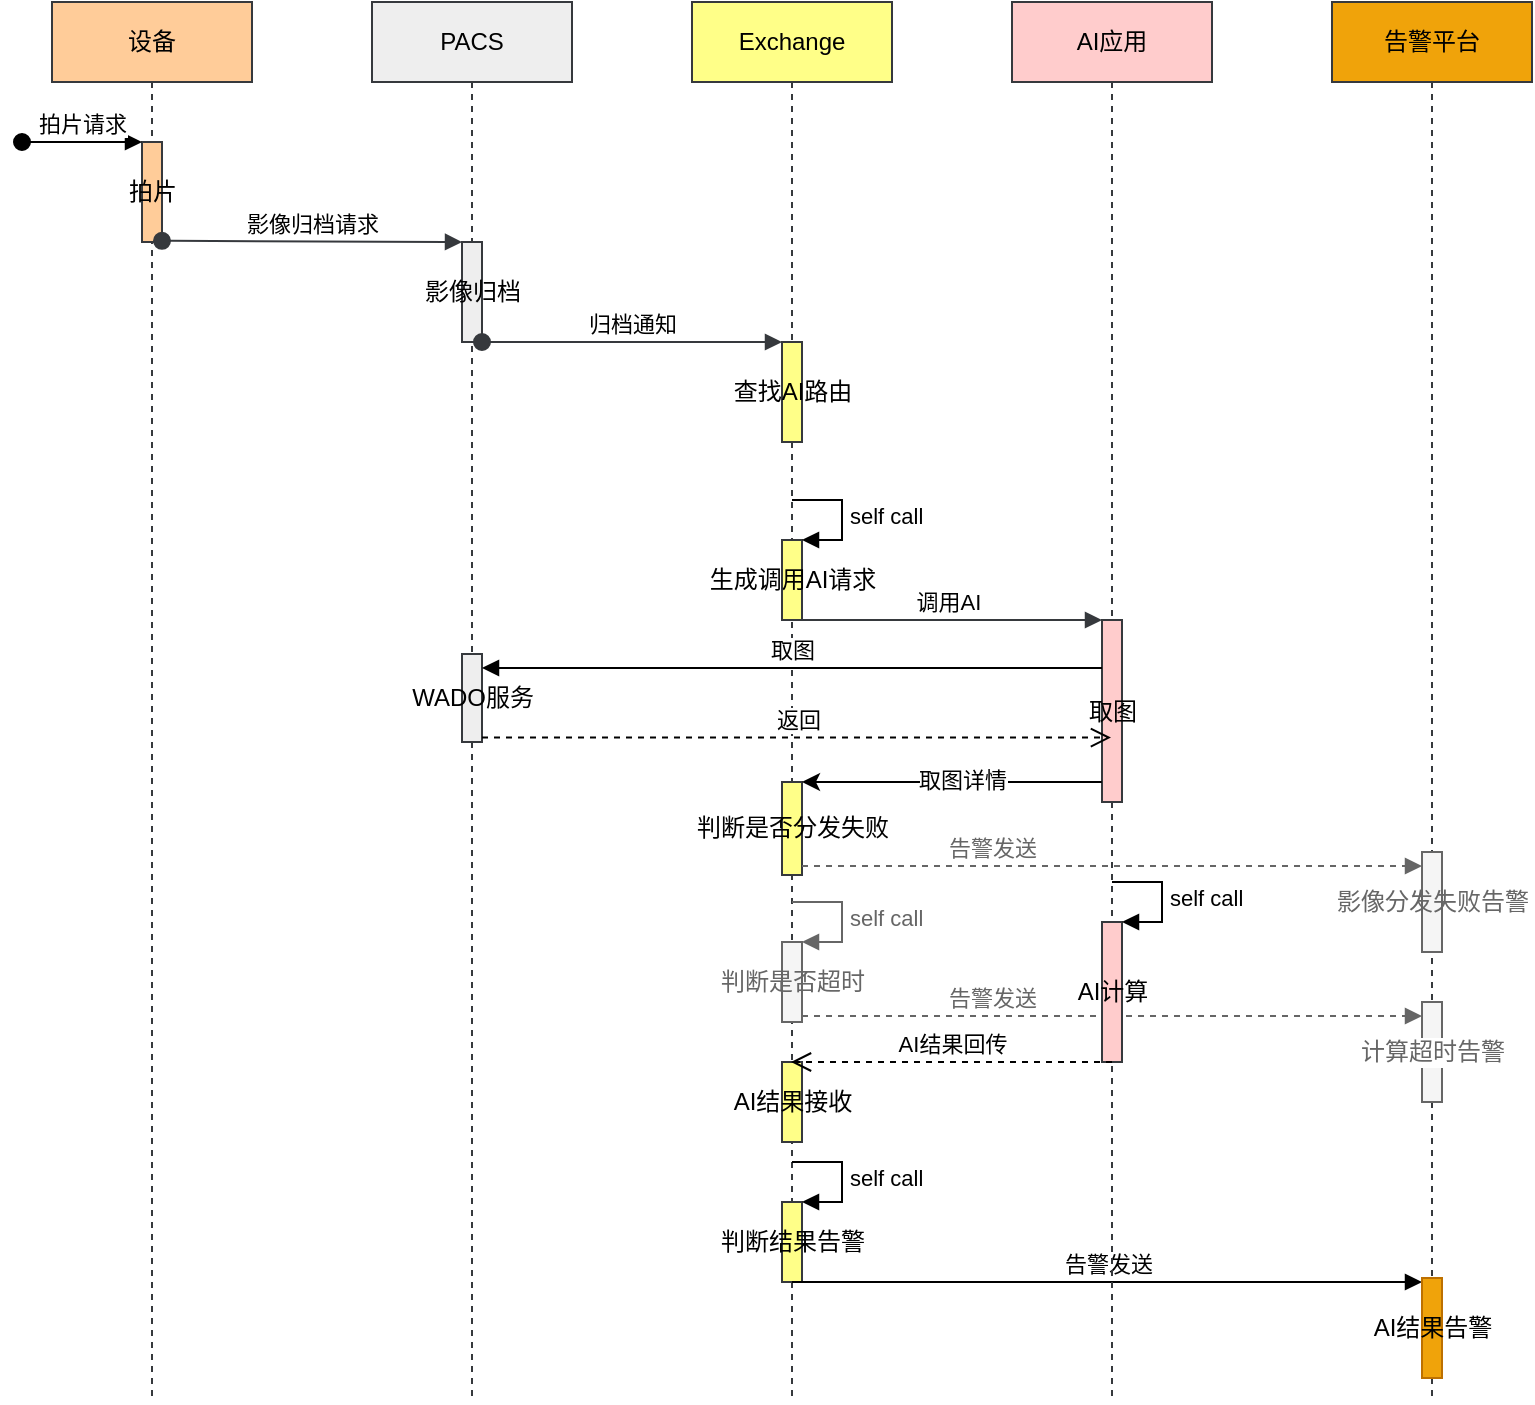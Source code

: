 <mxfile version="13.9.9" type="device"><diagram id="gKnSxPHUXZdjFv9dEIRJ" name="Page-1"><mxGraphModel dx="588" dy="341" grid="1" gridSize="10" guides="1" tooltips="1" connect="1" arrows="1" fold="1" page="1" pageScale="1" pageWidth="1169" pageHeight="827" math="0" shadow="0"><root><mxCell id="0"/><mxCell id="1" parent="0"/><mxCell id="fTsOIDBZWbof6adspIxP-32" value="告警发送" style="html=1;verticalAlign=bottom;endArrow=block;fontColor=#666666;entryX=0;entryY=0.16;entryDx=0;entryDy=0;entryPerimeter=0;fillColor=#f5f5f5;strokeColor=#666666;dashed=1;" parent="1" edge="1"><mxGeometry x="-0.387" width="80" relative="1" as="geometry"><mxPoint x="455" y="547" as="sourcePoint"/><mxPoint x="765" y="547" as="targetPoint"/><mxPoint as="offset"/></mxGeometry></mxCell><mxCell id="aBzcKglwRIKpx2y4zCKN-1" value="设备" style="shape=umlLifeline;perimeter=lifelinePerimeter;whiteSpace=wrap;html=1;container=1;collapsible=0;recursiveResize=0;outlineConnect=0;fillColor=#ffcc99;strokeColor=#36393d;" parent="1" vertex="1"><mxGeometry x="80" y="40" width="100" height="700" as="geometry"/></mxCell><mxCell id="aBzcKglwRIKpx2y4zCKN-8" value="拍片" style="html=1;points=[];perimeter=orthogonalPerimeter;fillColor=#ffcc99;strokeColor=#36393d;" parent="aBzcKglwRIKpx2y4zCKN-1" vertex="1"><mxGeometry x="45" y="70" width="10" height="50" as="geometry"/></mxCell><mxCell id="aBzcKglwRIKpx2y4zCKN-9" value="拍片请求" style="html=1;verticalAlign=bottom;startArrow=oval;endArrow=block;startSize=8;rounded=0;" parent="aBzcKglwRIKpx2y4zCKN-1" target="aBzcKglwRIKpx2y4zCKN-8" edge="1"><mxGeometry relative="1" as="geometry"><mxPoint x="-15" y="70" as="sourcePoint"/></mxGeometry></mxCell><mxCell id="aBzcKglwRIKpx2y4zCKN-3" value="PACS" style="shape=umlLifeline;perimeter=lifelinePerimeter;whiteSpace=wrap;html=1;container=1;collapsible=0;recursiveResize=0;outlineConnect=0;fillColor=#eeeeee;strokeColor=#36393d;" parent="1" vertex="1"><mxGeometry x="240" y="40" width="100" height="700" as="geometry"/></mxCell><mxCell id="aBzcKglwRIKpx2y4zCKN-10" value="影像归档" style="html=1;points=[];perimeter=orthogonalPerimeter;fillColor=#eeeeee;strokeColor=#36393d;" parent="aBzcKglwRIKpx2y4zCKN-3" vertex="1"><mxGeometry x="45" y="120" width="10" height="50" as="geometry"/></mxCell><mxCell id="aBzcKglwRIKpx2y4zCKN-21" value="WADO服务" style="html=1;points=[];perimeter=orthogonalPerimeter;fillColor=#eeeeee;strokeColor=#36393d;" parent="aBzcKglwRIKpx2y4zCKN-3" vertex="1"><mxGeometry x="45" y="326" width="10" height="44" as="geometry"/></mxCell><mxCell id="aBzcKglwRIKpx2y4zCKN-4" value="Exchange" style="shape=umlLifeline;perimeter=lifelinePerimeter;whiteSpace=wrap;html=1;container=1;collapsible=0;recursiveResize=0;outlineConnect=0;fillColor=#ffff88;strokeColor=#36393d;" parent="1" vertex="1"><mxGeometry x="400" y="40" width="100" height="700" as="geometry"/></mxCell><mxCell id="aBzcKglwRIKpx2y4zCKN-12" value="查找AI路由" style="html=1;points=[];perimeter=orthogonalPerimeter;fillColor=#ffff88;strokeColor=#36393d;" parent="aBzcKglwRIKpx2y4zCKN-4" vertex="1"><mxGeometry x="45" y="170" width="10" height="50" as="geometry"/></mxCell><mxCell id="aBzcKglwRIKpx2y4zCKN-36" value="生成调用AI请求" style="html=1;points=[];perimeter=orthogonalPerimeter;fillColor=#ffff88;strokeColor=#36393d;" parent="aBzcKglwRIKpx2y4zCKN-4" vertex="1"><mxGeometry x="45" y="269" width="10" height="40" as="geometry"/></mxCell><mxCell id="aBzcKglwRIKpx2y4zCKN-37" value="self call" style="edgeStyle=orthogonalEdgeStyle;html=1;align=left;spacingLeft=2;endArrow=block;rounded=0;entryX=1;entryY=0;" parent="aBzcKglwRIKpx2y4zCKN-4" target="aBzcKglwRIKpx2y4zCKN-36" edge="1"><mxGeometry relative="1" as="geometry"><mxPoint x="50" y="249" as="sourcePoint"/><Array as="points"><mxPoint x="75" y="249"/></Array></mxGeometry></mxCell><mxCell id="aBzcKglwRIKpx2y4zCKN-43" value="AI结果接收" style="html=1;points=[];perimeter=orthogonalPerimeter;fillColor=#ffff88;strokeColor=#36393d;" parent="aBzcKglwRIKpx2y4zCKN-4" vertex="1"><mxGeometry x="45" y="530" width="10" height="40" as="geometry"/></mxCell><mxCell id="fTsOIDBZWbof6adspIxP-12" value="判断结果告警" style="html=1;points=[];perimeter=orthogonalPerimeter;fillColor=#ffff88;strokeColor=#36393d;" parent="aBzcKglwRIKpx2y4zCKN-4" vertex="1"><mxGeometry x="45" y="600" width="10" height="40" as="geometry"/></mxCell><mxCell id="fTsOIDBZWbof6adspIxP-13" value="self call" style="edgeStyle=orthogonalEdgeStyle;html=1;align=left;spacingLeft=2;endArrow=block;rounded=0;entryX=1;entryY=0;" parent="aBzcKglwRIKpx2y4zCKN-4" target="fTsOIDBZWbof6adspIxP-12" edge="1"><mxGeometry relative="1" as="geometry"><mxPoint x="50" y="580" as="sourcePoint"/><Array as="points"><mxPoint x="75" y="580"/></Array></mxGeometry></mxCell><mxCell id="fTsOIDBZWbof6adspIxP-16" value="告警发送" style="html=1;verticalAlign=bottom;endArrow=block;entryX=0;entryY=0.04;entryDx=0;entryDy=0;entryPerimeter=0;" parent="aBzcKglwRIKpx2y4zCKN-4" target="fTsOIDBZWbof6adspIxP-17" edge="1"><mxGeometry width="80" relative="1" as="geometry"><mxPoint x="50" y="640" as="sourcePoint"/><mxPoint x="130" y="640" as="targetPoint"/></mxGeometry></mxCell><mxCell id="fTsOIDBZWbof6adspIxP-22" value="&lt;font color=&quot;#000000&quot;&gt;判断是否分发失败&lt;/font&gt;" style="html=1;points=[];perimeter=orthogonalPerimeter;fontColor=#666666;strokeColor=#36393D;fillColor=#FFFF88;" parent="aBzcKglwRIKpx2y4zCKN-4" vertex="1"><mxGeometry x="45" y="390" width="10" height="46.5" as="geometry"/></mxCell><mxCell id="fTsOIDBZWbof6adspIxP-29" value="判断是否超时" style="html=1;points=[];perimeter=orthogonalPerimeter;fillColor=#f5f5f5;strokeColor=#666666;fontColor=#666666;" parent="aBzcKglwRIKpx2y4zCKN-4" vertex="1"><mxGeometry x="45" y="470" width="10" height="40" as="geometry"/></mxCell><mxCell id="fTsOIDBZWbof6adspIxP-30" value="self call" style="edgeStyle=orthogonalEdgeStyle;html=1;align=left;spacingLeft=2;endArrow=block;rounded=0;entryX=1;entryY=0;fontColor=#666666;fillColor=#f5f5f5;strokeColor=#666666;" parent="aBzcKglwRIKpx2y4zCKN-4" target="fTsOIDBZWbof6adspIxP-29" edge="1"><mxGeometry relative="1" as="geometry"><mxPoint x="50" y="450" as="sourcePoint"/><Array as="points"><mxPoint x="75" y="450"/></Array></mxGeometry></mxCell><mxCell id="fTsOIDBZWbof6adspIxP-24" value="告警发送" style="html=1;verticalAlign=bottom;endArrow=block;fontColor=#666666;entryX=0;entryY=0.16;entryDx=0;entryDy=0;entryPerimeter=0;fillColor=#f5f5f5;strokeColor=#666666;dashed=1;" parent="aBzcKglwRIKpx2y4zCKN-4" edge="1"><mxGeometry x="-0.387" width="80" relative="1" as="geometry"><mxPoint x="55" y="432" as="sourcePoint"/><mxPoint x="365" y="432" as="targetPoint"/><mxPoint as="offset"/></mxGeometry></mxCell><mxCell id="aBzcKglwRIKpx2y4zCKN-5" value="AI应用" style="shape=umlLifeline;perimeter=lifelinePerimeter;whiteSpace=wrap;html=1;container=1;collapsible=0;recursiveResize=0;outlineConnect=0;fillColor=#ffcccc;strokeColor=#36393d;" parent="1" vertex="1"><mxGeometry x="560" y="40" width="100" height="700" as="geometry"/></mxCell><mxCell id="aBzcKglwRIKpx2y4zCKN-38" value="AI计算" style="html=1;points=[];perimeter=orthogonalPerimeter;fillColor=#ffcccc;strokeColor=#36393d;" parent="aBzcKglwRIKpx2y4zCKN-5" vertex="1"><mxGeometry x="45" y="460" width="10" height="70" as="geometry"/></mxCell><mxCell id="aBzcKglwRIKpx2y4zCKN-39" value="self call" style="edgeStyle=orthogonalEdgeStyle;html=1;align=left;spacingLeft=2;endArrow=block;rounded=0;entryX=1;entryY=0;" parent="aBzcKglwRIKpx2y4zCKN-5" target="aBzcKglwRIKpx2y4zCKN-38" edge="1"><mxGeometry relative="1" as="geometry"><mxPoint x="50" y="440" as="sourcePoint"/><Array as="points"><mxPoint x="75" y="440"/></Array></mxGeometry></mxCell><mxCell id="aBzcKglwRIKpx2y4zCKN-18" value="取图" style="html=1;points=[];perimeter=orthogonalPerimeter;fillColor=#ffcccc;strokeColor=#36393d;" parent="aBzcKglwRIKpx2y4zCKN-5" vertex="1"><mxGeometry x="45" y="309" width="10" height="91" as="geometry"/></mxCell><mxCell id="aBzcKglwRIKpx2y4zCKN-11" value="影像归档请求" style="html=1;verticalAlign=bottom;startArrow=oval;endArrow=block;startSize=8;rounded=0;exitX=1;exitY=0.988;exitDx=0;exitDy=0;exitPerimeter=0;fillColor=#ffcc99;strokeColor=#36393d;" parent="1" source="aBzcKglwRIKpx2y4zCKN-8" target="aBzcKglwRIKpx2y4zCKN-10" edge="1"><mxGeometry relative="1" as="geometry"><mxPoint x="225" y="190" as="sourcePoint"/></mxGeometry></mxCell><mxCell id="aBzcKglwRIKpx2y4zCKN-13" value="归档通知" style="html=1;verticalAlign=bottom;startArrow=oval;endArrow=block;startSize=8;rounded=0;exitX=1;exitY=1;exitDx=0;exitDy=0;exitPerimeter=0;fillColor=#eeeeee;strokeColor=#36393d;" parent="1" source="aBzcKglwRIKpx2y4zCKN-10" target="aBzcKglwRIKpx2y4zCKN-12" edge="1"><mxGeometry relative="1" as="geometry"><mxPoint x="385" y="269" as="sourcePoint"/></mxGeometry></mxCell><mxCell id="aBzcKglwRIKpx2y4zCKN-19" value="调用AI" style="html=1;verticalAlign=bottom;endArrow=block;entryX=0;entryY=0;rounded=0;fillColor=#ffff88;strokeColor=#36393d;" parent="1" source="aBzcKglwRIKpx2y4zCKN-4" target="aBzcKglwRIKpx2y4zCKN-18" edge="1"><mxGeometry relative="1" as="geometry"><mxPoint x="535" y="349" as="sourcePoint"/></mxGeometry></mxCell><mxCell id="aBzcKglwRIKpx2y4zCKN-22" value="取图" style="html=1;verticalAlign=bottom;endArrow=block;entryX=1;entryY=0;rounded=0;exitX=0;exitY=0.153;exitDx=0;exitDy=0;exitPerimeter=0;" parent="1" edge="1"><mxGeometry relative="1" as="geometry"><mxPoint x="605" y="372.983" as="sourcePoint"/><mxPoint x="295" y="373" as="targetPoint"/></mxGeometry></mxCell><mxCell id="aBzcKglwRIKpx2y4zCKN-23" value="返回" style="html=1;verticalAlign=bottom;endArrow=open;dashed=1;endSize=8;exitX=1;exitY=0.95;rounded=0;" parent="1" source="aBzcKglwRIKpx2y4zCKN-21" target="aBzcKglwRIKpx2y4zCKN-5" edge="1"><mxGeometry relative="1" as="geometry"><mxPoint x="355" y="417" as="targetPoint"/></mxGeometry></mxCell><mxCell id="aBzcKglwRIKpx2y4zCKN-40" value="AI结果回传" style="html=1;verticalAlign=bottom;endArrow=open;dashed=1;endSize=8;rounded=0;" parent="1" edge="1"><mxGeometry relative="1" as="geometry"><mxPoint x="610" y="570" as="sourcePoint"/><mxPoint x="449.5" y="570" as="targetPoint"/></mxGeometry></mxCell><mxCell id="fTsOIDBZWbof6adspIxP-3" value="告警平台" style="shape=umlLifeline;perimeter=lifelinePerimeter;whiteSpace=wrap;html=1;container=1;collapsible=0;recursiveResize=0;outlineConnect=0;fillColor=#f0a30a;strokeColor=#36393D;" parent="1" vertex="1"><mxGeometry x="720" y="40" width="100" height="700" as="geometry"/></mxCell><mxCell id="fTsOIDBZWbof6adspIxP-17" value="AI结果告警" style="html=1;points=[];perimeter=orthogonalPerimeter;fillColor=#f0a30a;strokeColor=#BD7000;" parent="fTsOIDBZWbof6adspIxP-3" vertex="1"><mxGeometry x="45" y="638" width="10" height="50" as="geometry"/></mxCell><mxCell id="fTsOIDBZWbof6adspIxP-25" value="影像分发失败告警" style="html=1;points=[];perimeter=orthogonalPerimeter;fillColor=#f5f5f5;strokeColor=#666666;fontColor=#666666;" parent="fTsOIDBZWbof6adspIxP-3" vertex="1"><mxGeometry x="45" y="425" width="10" height="50" as="geometry"/></mxCell><mxCell id="fTsOIDBZWbof6adspIxP-33" value="计算超时告警" style="html=1;points=[];perimeter=orthogonalPerimeter;fillColor=#f5f5f5;strokeColor=#666666;labelBackgroundColor=#ffffff;fontColor=#666666;" parent="1" vertex="1"><mxGeometry x="765" y="540" width="10" height="50" as="geometry"/></mxCell><mxCell id="YenzdfiQoEv1p0GWEMWk-4" value="" style="endArrow=classic;html=1;exitX=-0.01;exitY=0.89;exitDx=0;exitDy=0;exitPerimeter=0;" edge="1" parent="1" source="aBzcKglwRIKpx2y4zCKN-18" target="fTsOIDBZWbof6adspIxP-22"><mxGeometry width="50" height="50" relative="1" as="geometry"><mxPoint x="605" y="431" as="sourcePoint"/><mxPoint x="540" y="420" as="targetPoint"/></mxGeometry></mxCell><mxCell id="YenzdfiQoEv1p0GWEMWk-5" value="取图详情" style="edgeLabel;html=1;align=center;verticalAlign=middle;resizable=0;points=[];" vertex="1" connectable="0" parent="YenzdfiQoEv1p0GWEMWk-4"><mxGeometry x="-0.057" y="-1" relative="1" as="geometry"><mxPoint as="offset"/></mxGeometry></mxCell></root></mxGraphModel></diagram></mxfile>